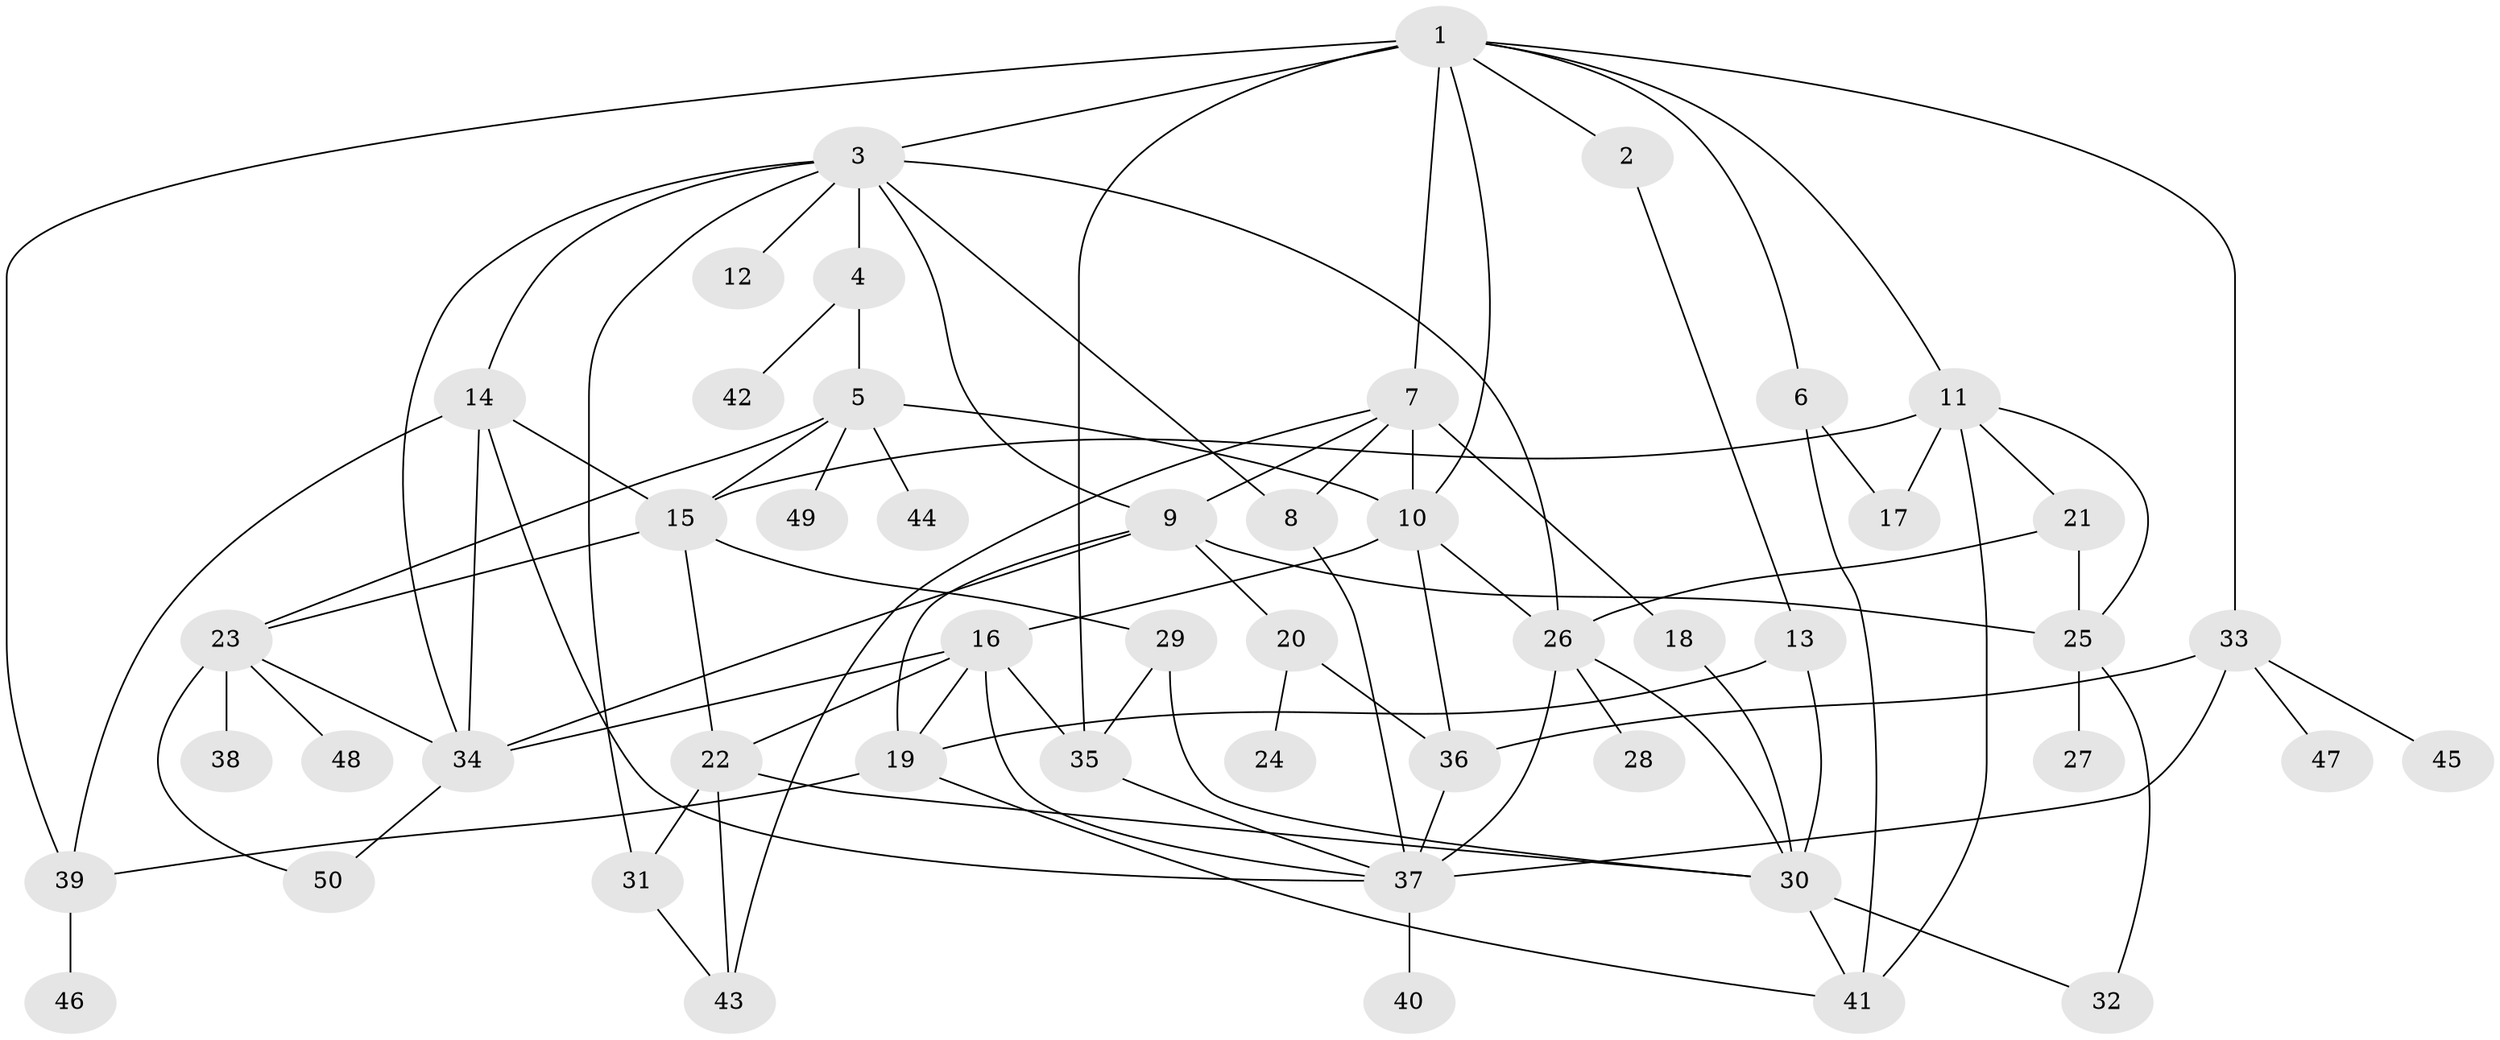 // original degree distribution, {7: 0.05, 3: 0.13, 5: 0.07, 4: 0.17, 8: 0.01, 1: 0.24, 6: 0.04, 2: 0.28, 9: 0.01}
// Generated by graph-tools (version 1.1) at 2025/34/03/09/25 02:34:27]
// undirected, 50 vertices, 92 edges
graph export_dot {
graph [start="1"]
  node [color=gray90,style=filled];
  1;
  2;
  3;
  4;
  5;
  6;
  7;
  8;
  9;
  10;
  11;
  12;
  13;
  14;
  15;
  16;
  17;
  18;
  19;
  20;
  21;
  22;
  23;
  24;
  25;
  26;
  27;
  28;
  29;
  30;
  31;
  32;
  33;
  34;
  35;
  36;
  37;
  38;
  39;
  40;
  41;
  42;
  43;
  44;
  45;
  46;
  47;
  48;
  49;
  50;
  1 -- 2 [weight=1.0];
  1 -- 3 [weight=2.0];
  1 -- 6 [weight=1.0];
  1 -- 7 [weight=2.0];
  1 -- 10 [weight=1.0];
  1 -- 11 [weight=1.0];
  1 -- 33 [weight=1.0];
  1 -- 35 [weight=1.0];
  1 -- 39 [weight=1.0];
  2 -- 13 [weight=1.0];
  3 -- 4 [weight=1.0];
  3 -- 8 [weight=1.0];
  3 -- 9 [weight=1.0];
  3 -- 12 [weight=2.0];
  3 -- 14 [weight=1.0];
  3 -- 26 [weight=1.0];
  3 -- 31 [weight=1.0];
  3 -- 34 [weight=1.0];
  4 -- 5 [weight=2.0];
  4 -- 42 [weight=1.0];
  5 -- 10 [weight=1.0];
  5 -- 15 [weight=1.0];
  5 -- 23 [weight=1.0];
  5 -- 44 [weight=1.0];
  5 -- 49 [weight=1.0];
  6 -- 17 [weight=1.0];
  6 -- 41 [weight=1.0];
  7 -- 8 [weight=1.0];
  7 -- 9 [weight=1.0];
  7 -- 10 [weight=1.0];
  7 -- 18 [weight=1.0];
  7 -- 43 [weight=1.0];
  8 -- 37 [weight=1.0];
  9 -- 19 [weight=2.0];
  9 -- 20 [weight=1.0];
  9 -- 25 [weight=1.0];
  9 -- 34 [weight=1.0];
  10 -- 16 [weight=3.0];
  10 -- 26 [weight=1.0];
  10 -- 36 [weight=1.0];
  11 -- 15 [weight=1.0];
  11 -- 17 [weight=1.0];
  11 -- 21 [weight=1.0];
  11 -- 25 [weight=1.0];
  11 -- 41 [weight=1.0];
  13 -- 19 [weight=1.0];
  13 -- 30 [weight=1.0];
  14 -- 15 [weight=1.0];
  14 -- 34 [weight=2.0];
  14 -- 37 [weight=1.0];
  14 -- 39 [weight=1.0];
  15 -- 22 [weight=1.0];
  15 -- 23 [weight=1.0];
  15 -- 29 [weight=1.0];
  16 -- 19 [weight=1.0];
  16 -- 22 [weight=1.0];
  16 -- 34 [weight=1.0];
  16 -- 35 [weight=1.0];
  16 -- 37 [weight=1.0];
  18 -- 30 [weight=1.0];
  19 -- 39 [weight=1.0];
  19 -- 41 [weight=1.0];
  20 -- 24 [weight=1.0];
  20 -- 36 [weight=1.0];
  21 -- 25 [weight=1.0];
  21 -- 26 [weight=1.0];
  22 -- 30 [weight=1.0];
  22 -- 31 [weight=1.0];
  22 -- 43 [weight=1.0];
  23 -- 34 [weight=1.0];
  23 -- 38 [weight=1.0];
  23 -- 48 [weight=1.0];
  23 -- 50 [weight=1.0];
  25 -- 27 [weight=1.0];
  25 -- 32 [weight=1.0];
  26 -- 28 [weight=1.0];
  26 -- 30 [weight=1.0];
  26 -- 37 [weight=2.0];
  29 -- 30 [weight=1.0];
  29 -- 35 [weight=1.0];
  30 -- 32 [weight=1.0];
  30 -- 41 [weight=1.0];
  31 -- 43 [weight=1.0];
  33 -- 36 [weight=1.0];
  33 -- 37 [weight=1.0];
  33 -- 45 [weight=1.0];
  33 -- 47 [weight=1.0];
  34 -- 50 [weight=1.0];
  35 -- 37 [weight=1.0];
  36 -- 37 [weight=1.0];
  37 -- 40 [weight=2.0];
  39 -- 46 [weight=1.0];
}
